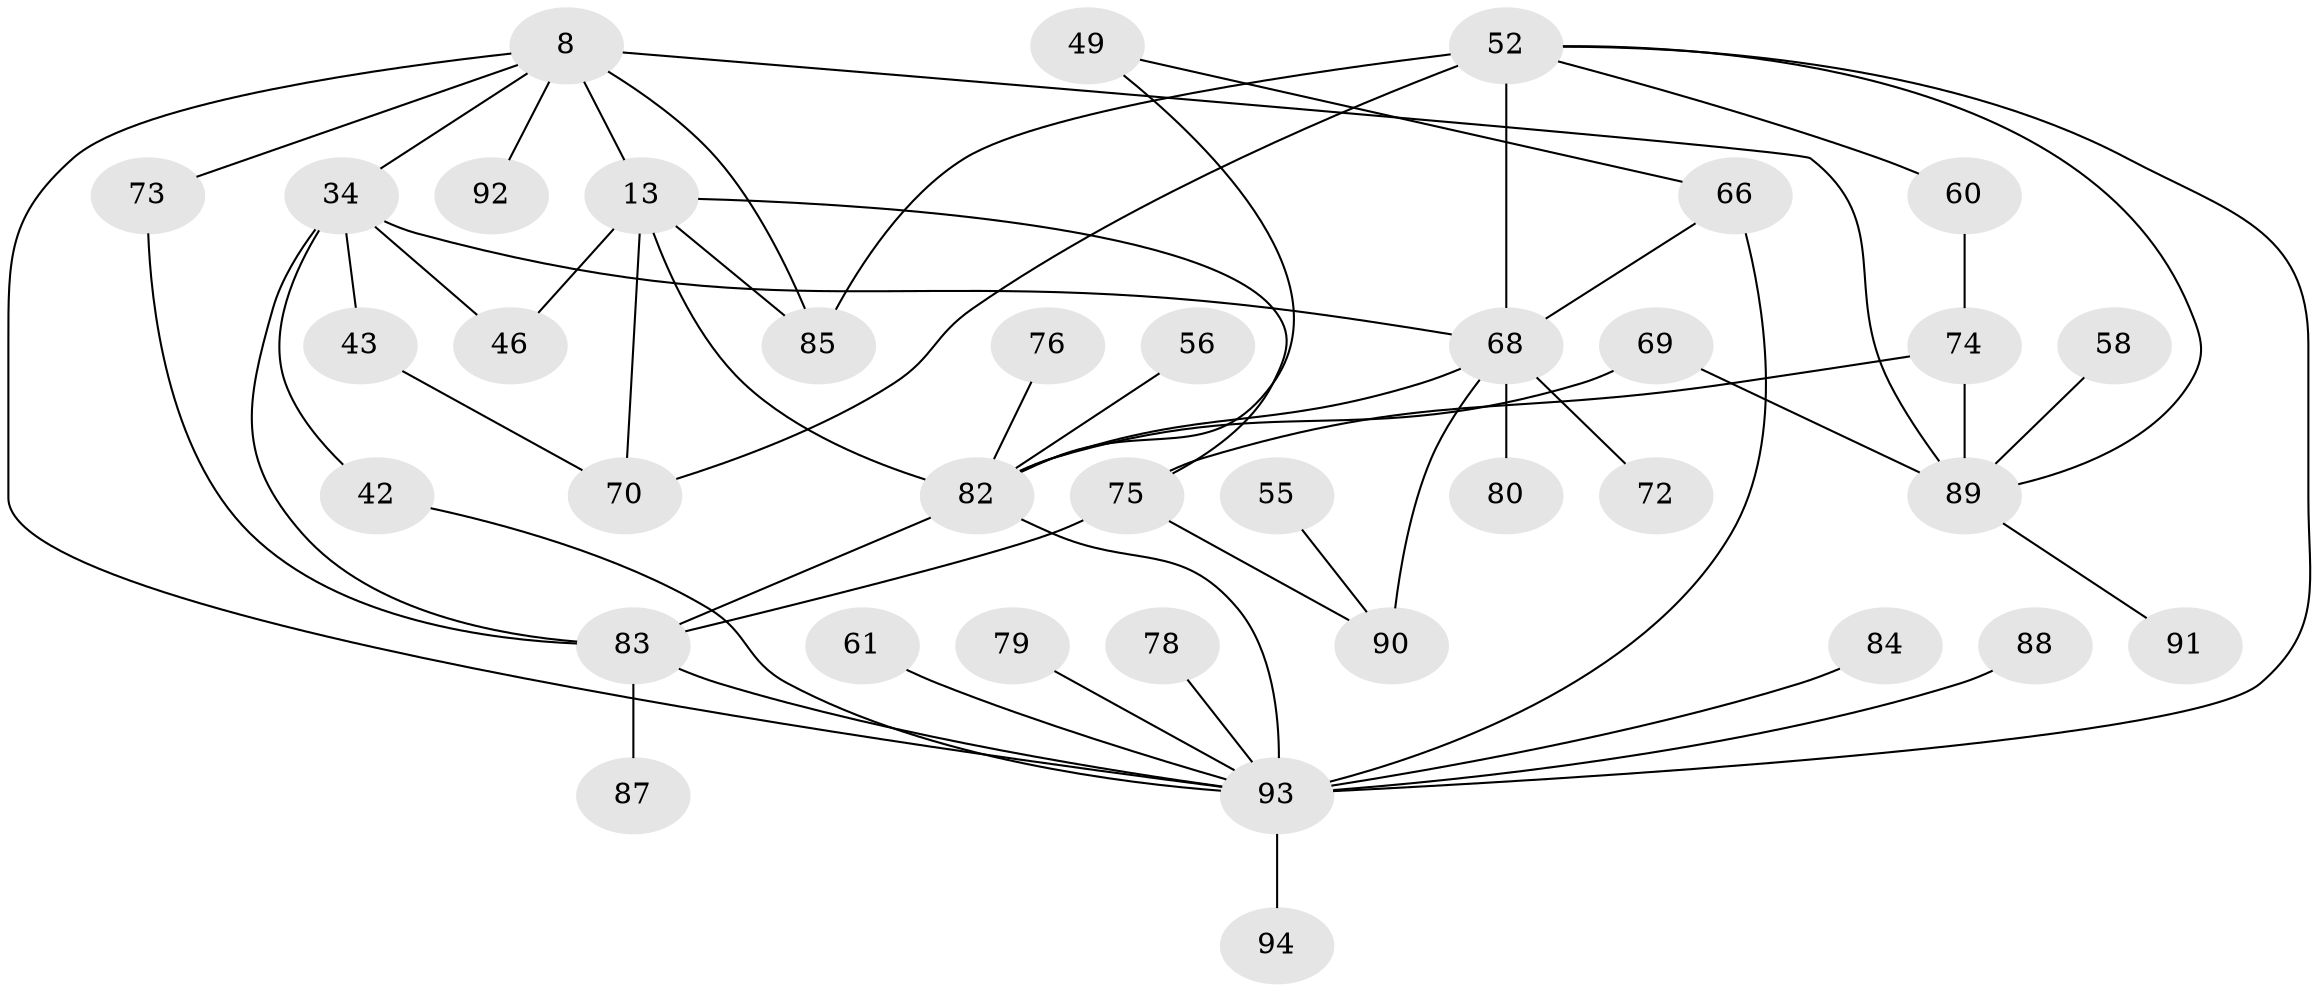 // original degree distribution, {5: 0.0851063829787234, 6: 0.0425531914893617, 3: 0.20212765957446807, 7: 0.02127659574468085, 1: 0.24468085106382978, 4: 0.11702127659574468, 8: 0.010638297872340425, 2: 0.2765957446808511}
// Generated by graph-tools (version 1.1) at 2025/45/03/04/25 21:45:10]
// undirected, 37 vertices, 56 edges
graph export_dot {
graph [start="1"]
  node [color=gray90,style=filled];
  8 [super="+5+6"];
  13;
  34 [super="+16+21"];
  42 [super="+33"];
  43;
  46 [super="+24"];
  49;
  52 [super="+17+51+50"];
  55;
  56;
  58;
  60;
  61;
  66 [super="+29+37"];
  68 [super="+67+4"];
  69;
  70 [super="+14"];
  72 [super="+3+63"];
  73 [super="+54"];
  74 [super="+62"];
  75;
  76;
  78;
  79;
  80;
  82 [super="+40+65"];
  83 [super="+64+44"];
  84;
  85 [super="+30+77+71"];
  87;
  88;
  89 [super="+19+23+36"];
  90 [super="+48+81"];
  91 [super="+38"];
  92;
  93 [super="+53+26+35+86"];
  94;
  8 -- 89 [weight=2];
  8 -- 92;
  8 -- 13;
  8 -- 34;
  8 -- 93 [weight=2];
  8 -- 85 [weight=2];
  8 -- 73;
  13 -- 70 [weight=2];
  13 -- 75;
  13 -- 85;
  13 -- 46;
  13 -- 82;
  34 -- 46;
  34 -- 43;
  34 -- 42;
  34 -- 68;
  34 -- 83 [weight=2];
  42 -- 93;
  43 -- 70;
  49 -- 66;
  49 -- 82;
  52 -- 60;
  52 -- 89;
  52 -- 70 [weight=2];
  52 -- 85;
  52 -- 93 [weight=2];
  52 -- 68 [weight=2];
  55 -- 90;
  56 -- 82;
  58 -- 89;
  60 -- 74 [weight=2];
  61 -- 93;
  66 -- 93 [weight=3];
  66 -- 68;
  68 -- 72;
  68 -- 80;
  68 -- 82;
  68 -- 90 [weight=4];
  69 -- 89;
  69 -- 82;
  73 -- 83;
  74 -- 75 [weight=2];
  74 -- 89;
  75 -- 90;
  75 -- 83;
  76 -- 82;
  78 -- 93;
  79 -- 93;
  82 -- 93 [weight=2];
  82 -- 83 [weight=2];
  83 -- 93 [weight=2];
  83 -- 87;
  84 -- 93;
  88 -- 93;
  89 -- 91;
  93 -- 94;
}
